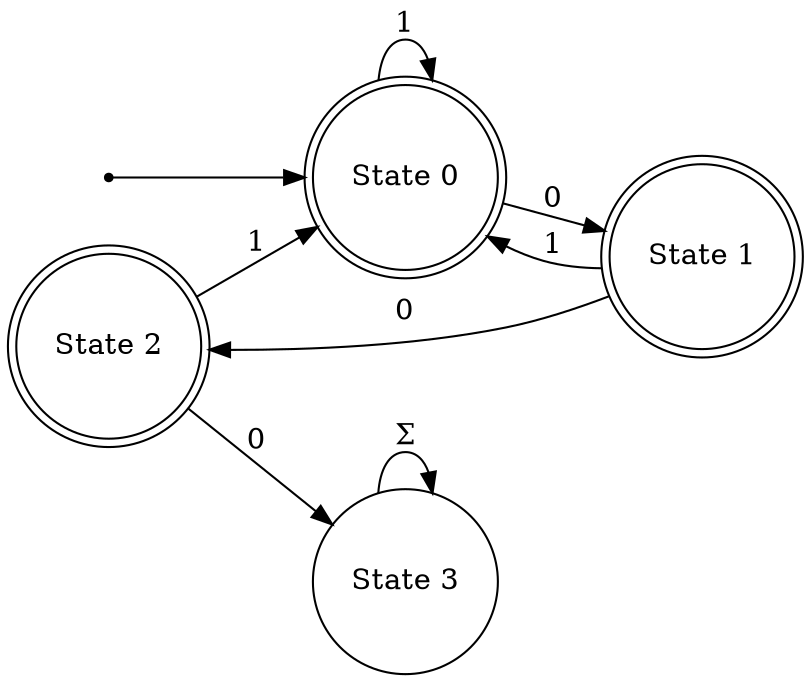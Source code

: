 digraph finite_state_machine {
	rankdir=LR size="8,5"
	node [shape=doublecircle]
	"State 2"
	"State 0"
	"State 1"
	node [shape=circle]
	"State 3" -> "State 3" [label="Σ"]
	"State 2" -> "State 0" [label=1]
	"State 2" -> "State 3" [label=0]
	"State 0" -> "State 0" [label=1]
	"State 0" -> "State 1" [label=0]
	"State 1" -> "State 0" [label=1]
	"State 1" -> "State 2" [label=0]
	node [shape=point]
	start
	start -> "State 0"
}